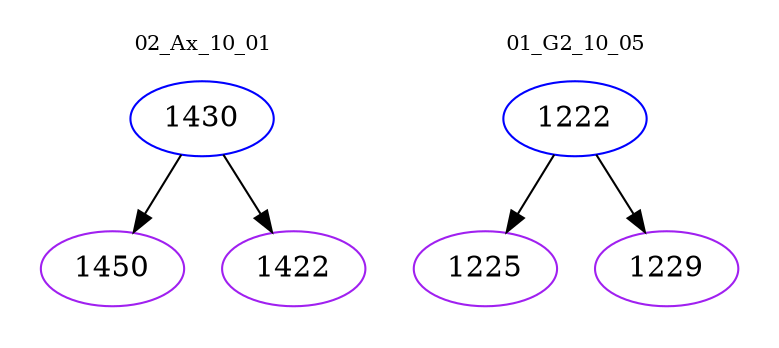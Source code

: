 digraph{
subgraph cluster_0 {
color = white
label = "02_Ax_10_01";
fontsize=10;
T0_1430 [label="1430", color="blue"]
T0_1430 -> T0_1450 [color="black"]
T0_1450 [label="1450", color="purple"]
T0_1430 -> T0_1422 [color="black"]
T0_1422 [label="1422", color="purple"]
}
subgraph cluster_1 {
color = white
label = "01_G2_10_05";
fontsize=10;
T1_1222 [label="1222", color="blue"]
T1_1222 -> T1_1225 [color="black"]
T1_1225 [label="1225", color="purple"]
T1_1222 -> T1_1229 [color="black"]
T1_1229 [label="1229", color="purple"]
}
}
